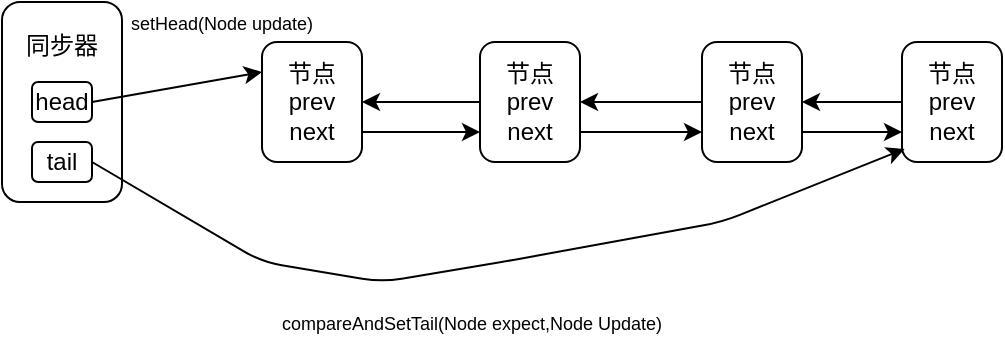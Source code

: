 <mxfile type="github" version="12.9.14" pages="3"><diagram id="eP_847Vyuw-mVTxjri37" name="第 1 页"><mxGraphModel grid="1" dx="813" dy="443" gridSize="10" guides="1" tooltips="1" connect="1" arrows="1" fold="1" page="1" pageScale="1" pageWidth="827" pageHeight="1169" math="0" shadow="0"><root><mxCell id="0"/><mxCell id="1" parent="0"/><mxCell id="uB_HwjsiyuzUnwB67kh7-3" value="同步器&lt;br&gt;&lt;br&gt;&lt;br&gt;&lt;br&gt;&lt;br&gt;" parent="1" style="rounded=1;whiteSpace=wrap;html=1;" vertex="1"><mxGeometry as="geometry" x="150" y="170" width="60" height="100"/></mxCell><mxCell id="uB_HwjsiyuzUnwB67kh7-4" value="head" parent="1" style="rounded=1;whiteSpace=wrap;html=1;" vertex="1"><mxGeometry as="geometry" x="165" y="210" width="30" height="20"/></mxCell><mxCell id="uB_HwjsiyuzUnwB67kh7-5" value="tail" parent="1" style="rounded=1;whiteSpace=wrap;html=1;" vertex="1"><mxGeometry as="geometry" x="165" y="240" width="30" height="20"/></mxCell><mxCell id="uB_HwjsiyuzUnwB67kh7-6" value="节点&lt;br&gt;prev&lt;br&gt;next" parent="1" style="rounded=1;whiteSpace=wrap;html=1;" vertex="1"><mxGeometry as="geometry" x="280" y="190" width="50" height="60"/></mxCell><mxCell id="uB_HwjsiyuzUnwB67kh7-7" value="节点&lt;br&gt;prev&lt;br&gt;next" parent="1" style="rounded=1;whiteSpace=wrap;html=1;" vertex="1"><mxGeometry as="geometry" x="389" y="190" width="50" height="60"/></mxCell><mxCell id="uB_HwjsiyuzUnwB67kh7-10" value="节点&lt;br&gt;prev&lt;br&gt;next" parent="1" style="rounded=1;whiteSpace=wrap;html=1;" vertex="1"><mxGeometry as="geometry" x="500" y="190" width="50" height="60"/></mxCell><mxCell id="uB_HwjsiyuzUnwB67kh7-11" value="节点&lt;br&gt;prev&lt;br&gt;next" parent="1" style="rounded=1;whiteSpace=wrap;html=1;" vertex="1"><mxGeometry as="geometry" x="600" y="190" width="50" height="60"/></mxCell><mxCell id="uB_HwjsiyuzUnwB67kh7-12" value="" parent="1" style="endArrow=classic;html=1;exitX=1;exitY=0.75;exitDx=0;exitDy=0;entryX=0;entryY=0.75;entryDx=0;entryDy=0;" edge="1" source="uB_HwjsiyuzUnwB67kh7-6" target="uB_HwjsiyuzUnwB67kh7-7"><mxGeometry as="geometry" width="50" height="50" relative="1"><mxPoint as="sourcePoint" x="350" y="260"/><mxPoint as="targetPoint" x="390" y="205"/><Array as="points"/></mxGeometry></mxCell><mxCell id="uB_HwjsiyuzUnwB67kh7-14" value="" parent="1" style="endArrow=classic;html=1;exitX=1;exitY=0.75;exitDx=0;exitDy=0;entryX=0;entryY=0.75;entryDx=0;entryDy=0;" edge="1" source="uB_HwjsiyuzUnwB67kh7-7" target="uB_HwjsiyuzUnwB67kh7-10"><mxGeometry as="geometry" width="50" height="50" relative="1"><mxPoint as="sourcePoint" x="340" y="245"/><mxPoint as="targetPoint" x="399" y="245"/><Array as="points"/></mxGeometry></mxCell><mxCell id="uB_HwjsiyuzUnwB67kh7-15" value="" parent="1" style="endArrow=classic;html=1;exitX=1;exitY=0.75;exitDx=0;exitDy=0;" edge="1" source="uB_HwjsiyuzUnwB67kh7-10"><mxGeometry as="geometry" width="50" height="50" relative="1"><mxPoint as="sourcePoint" x="550" y="230"/><mxPoint as="targetPoint" x="600" y="235"/><Array as="points"><mxPoint x="600" y="235"/></Array></mxGeometry></mxCell><mxCell id="uB_HwjsiyuzUnwB67kh7-17" value="" parent="1" style="endArrow=classic;html=1;entryX=1;entryY=0.5;entryDx=0;entryDy=0;" edge="1" target="uB_HwjsiyuzUnwB67kh7-6"><mxGeometry as="geometry" width="50" height="50" relative="1"><mxPoint as="sourcePoint" x="389" y="220"/><mxPoint as="targetPoint" x="439" y="170"/></mxGeometry></mxCell><mxCell id="uB_HwjsiyuzUnwB67kh7-18" value="" parent="1" style="endArrow=classic;html=1;exitX=0;exitY=0.5;exitDx=0;exitDy=0;entryX=1;entryY=0.5;entryDx=0;entryDy=0;" edge="1" source="uB_HwjsiyuzUnwB67kh7-10" target="uB_HwjsiyuzUnwB67kh7-7"><mxGeometry as="geometry" width="50" height="50" relative="1"><mxPoint as="sourcePoint" x="360" y="265"/><mxPoint as="targetPoint" x="419" y="265"/><Array as="points"/></mxGeometry></mxCell><mxCell id="uB_HwjsiyuzUnwB67kh7-19" value="" parent="1" style="endArrow=classic;html=1;exitX=0;exitY=0.5;exitDx=0;exitDy=0;entryX=1;entryY=0.5;entryDx=0;entryDy=0;" edge="1" source="uB_HwjsiyuzUnwB67kh7-11" target="uB_HwjsiyuzUnwB67kh7-10"><mxGeometry as="geometry" width="50" height="50" relative="1"><mxPoint as="sourcePoint" x="370" y="275"/><mxPoint as="targetPoint" x="429" y="275"/><Array as="points"/></mxGeometry></mxCell><mxCell id="uB_HwjsiyuzUnwB67kh7-20" value="" parent="1" style="endArrow=classic;html=1;exitX=1;exitY=0.5;exitDx=0;exitDy=0;entryX=0;entryY=0.25;entryDx=0;entryDy=0;" edge="1" source="uB_HwjsiyuzUnwB67kh7-4" target="uB_HwjsiyuzUnwB67kh7-6"><mxGeometry as="geometry" width="50" height="50" relative="1"><mxPoint as="sourcePoint" x="380" y="285"/><mxPoint as="targetPoint" x="439" y="285"/><Array as="points"/></mxGeometry></mxCell><mxCell id="uB_HwjsiyuzUnwB67kh7-23" value="" parent="1" style="endArrow=classic;html=1;exitX=1;exitY=0.5;exitDx=0;exitDy=0;entryX=0.026;entryY=0.891;entryDx=0;entryDy=0;entryPerimeter=0;" edge="1" source="uB_HwjsiyuzUnwB67kh7-5" target="uB_HwjsiyuzUnwB67kh7-11"><mxGeometry as="geometry" width="50" height="50" relative="1"><mxPoint as="sourcePoint" x="360" y="290"/><mxPoint as="targetPoint" x="410" y="240"/><Array as="points"><mxPoint x="280" y="300"/><mxPoint x="340" y="310"/><mxPoint x="400" y="300"/><mxPoint x="510" y="280"/></Array></mxGeometry></mxCell><mxCell id="uB_HwjsiyuzUnwB67kh7-26" value="&lt;font style=&quot;font-size: 9px&quot;&gt;setHead(Node update)&lt;/font&gt;" parent="1" style="text;html=1;strokeColor=none;fillColor=none;align=center;verticalAlign=middle;whiteSpace=wrap;rounded=0;" vertex="1"><mxGeometry as="geometry" x="210" y="170" width="100" height="20"/></mxCell><mxCell id="uB_HwjsiyuzUnwB67kh7-27" value="&lt;font style=&quot;font-size: 9px&quot;&gt;compareAndSetTail(Node expect,Node Update)&lt;/font&gt;" parent="1" style="text;html=1;strokeColor=none;fillColor=none;align=center;verticalAlign=middle;whiteSpace=wrap;rounded=0;" vertex="1"><mxGeometry as="geometry" x="280" y="320" width="210" height="20"/></mxCell></root></mxGraphModel></diagram><diagram id="ofNJI9Vg-7UO4p2Wr3Lk" name="第 2 页"><mxGraphModel grid="1" dx="1179" dy="642" gridSize="10" guides="1" tooltips="1" connect="1" arrows="1" fold="1" page="1" pageScale="1" pageWidth="827" pageHeight="1169" math="0" shadow="0"><root><mxCell id="_5SxBaGQtYpEy---kWjb-0"/><mxCell id="_5SxBaGQtYpEy---kWjb-1" parent="_5SxBaGQtYpEy---kWjb-0"/><mxCell id="GAL-cKNdzn8CUVdfZsde-0" value="同步器&lt;br&gt;&lt;br&gt;&lt;br&gt;&lt;br&gt;&lt;br&gt;&lt;br&gt;&lt;br&gt;&lt;br&gt;state=1&lt;br&gt;&lt;br&gt;exclusiveOwnerThread=Thread-0" parent="_5SxBaGQtYpEy---kWjb-1" style="rounded=1;whiteSpace=wrap;html=1;" vertex="1"><mxGeometry as="geometry" x="50" y="170" width="190" height="200"/></mxCell><mxCell id="GAL-cKNdzn8CUVdfZsde-1" value="head" parent="_5SxBaGQtYpEy---kWjb-1" style="rounded=1;whiteSpace=wrap;html=1;" vertex="1"><mxGeometry as="geometry" x="130" y="240" width="30" height="20"/></mxCell><mxCell id="GAL-cKNdzn8CUVdfZsde-2" value="tail" parent="_5SxBaGQtYpEy---kWjb-1" style="rounded=1;whiteSpace=wrap;html=1;" vertex="1"><mxGeometry as="geometry" x="130" y="280" width="30" height="20"/></mxCell><mxCell id="GAL-cKNdzn8CUVdfZsde-3" value="节点&lt;br&gt;prev=null&lt;br&gt;next&lt;br&gt;nextWaiter=null&lt;br&gt;waitStatus=-1&lt;br&gt;thread=null" parent="_5SxBaGQtYpEy---kWjb-1" style="rounded=1;whiteSpace=wrap;html=1;" vertex="1"><mxGeometry as="geometry" x="280" y="190" width="100" height="110"/></mxCell><mxCell id="GAL-cKNdzn8CUVdfZsde-13" value="" parent="_5SxBaGQtYpEy---kWjb-1" style="endArrow=classic;html=1;exitX=1;exitY=0.5;exitDx=0;exitDy=0;entryX=0;entryY=0.25;entryDx=0;entryDy=0;" edge="1" source="GAL-cKNdzn8CUVdfZsde-1" target="GAL-cKNdzn8CUVdfZsde-3"><mxGeometry as="geometry" width="50" height="50" relative="1"><mxPoint as="sourcePoint" x="380" y="285"/><mxPoint as="targetPoint" x="439" y="285"/><Array as="points"/></mxGeometry></mxCell><mxCell id="GAL-cKNdzn8CUVdfZsde-23" parent="_5SxBaGQtYpEy---kWjb-1" style="edgeStyle=orthogonalEdgeStyle;rounded=0;orthogonalLoop=1;jettySize=auto;html=1;entryX=1.003;entryY=0.301;entryDx=0;entryDy=0;entryPerimeter=0;" edge="1" source="GAL-cKNdzn8CUVdfZsde-19" target="GAL-cKNdzn8CUVdfZsde-3"><mxGeometry as="geometry" relative="1"><mxPoint as="targetPoint" x="380" y="230"/><Array as="points"><mxPoint x="410" y="223"/></Array></mxGeometry></mxCell><mxCell id="GAL-cKNdzn8CUVdfZsde-19" value="&lt;span style=&quot;font: 12px / 1.2 &amp;#34;helvetica&amp;#34; ; text-align: center ; text-transform: none ; text-indent: 0px ; letter-spacing: normal ; text-decoration: none ; word-spacing: 0px ; display: inline ; float: none ; overflow-wrap: normal&quot;&gt;节点&lt;/span&gt;&lt;br style=&quot;text-align: center ; text-transform: none ; text-indent: 0px ; letter-spacing: normal ; font-family: &amp;#34;helvetica&amp;#34; ; font-size: 12px ; font-style: normal ; font-variant: normal ; font-weight: 400 ; text-decoration: none ; word-spacing: 0px&quot;&gt;&lt;span style=&quot;font: 12px / 1.2 &amp;#34;helvetica&amp;#34; ; text-align: center ; text-transform: none ; text-indent: 0px ; letter-spacing: normal ; text-decoration: none ; word-spacing: 0px ; display: inline ; float: none ; overflow-wrap: normal&quot;&gt;prev&lt;/span&gt;&lt;br style=&quot;text-align: center ; text-transform: none ; text-indent: 0px ; letter-spacing: normal ; font-family: &amp;#34;helvetica&amp;#34; ; font-size: 12px ; font-style: normal ; font-variant: normal ; font-weight: 400 ; text-decoration: none ; word-spacing: 0px&quot;&gt;&lt;span style=&quot;font: 12px / 1.2 &amp;#34;helvetica&amp;#34; ; text-align: center ; text-transform: none ; text-indent: 0px ; letter-spacing: normal ; text-decoration: none ; word-spacing: 0px ; display: inline ; float: none ; overflow-wrap: normal&quot;&gt;next&lt;/span&gt;&lt;br style=&quot;text-align: center ; text-transform: none ; text-indent: 0px ; letter-spacing: normal ; font-family: &amp;#34;helvetica&amp;#34; ; font-size: 12px ; font-style: normal ; font-variant: normal ; font-weight: 400 ; text-decoration: none ; word-spacing: 0px&quot;&gt;&lt;span style=&quot;font: 12px / 1.2 &amp;#34;helvetica&amp;#34; ; text-align: center ; text-transform: none ; text-indent: 0px ; letter-spacing: normal ; text-decoration: none ; word-spacing: 0px ; display: inline ; float: none ; overflow-wrap: normal&quot;&gt;nextWaiter=null&lt;/span&gt;&lt;br style=&quot;text-align: center ; text-transform: none ; text-indent: 0px ; letter-spacing: normal ; font-family: &amp;#34;helvetica&amp;#34; ; font-size: 12px ; font-style: normal ; font-variant: normal ; font-weight: 400 ; text-decoration: none ; word-spacing: 0px&quot;&gt;&lt;span style=&quot;font: 12px / 1.2 &amp;#34;helvetica&amp;#34; ; text-align: center ; text-transform: none ; text-indent: 0px ; letter-spacing: normal ; text-decoration: none ; word-spacing: 0px ; display: inline ; float: none ; overflow-wrap: normal&quot;&gt;waitStatus=-1&lt;/span&gt;&lt;br style=&quot;text-align: center ; text-transform: none ; text-indent: 0px ; letter-spacing: normal ; font-family: &amp;#34;helvetica&amp;#34; ; font-size: 12px ; font-style: normal ; font-variant: normal ; font-weight: 400 ; text-decoration: none ; word-spacing: 0px&quot;&gt;&lt;span style=&quot;font: 12px / 1.2 &amp;#34;helvetica&amp;#34; ; text-align: center ; text-transform: none ; text-indent: 0px ; letter-spacing: normal ; text-decoration: none ; word-spacing: 0px ; display: inline ; float: none ; overflow-wrap: normal&quot;&gt;thread=Thread-1&lt;/span&gt;" parent="_5SxBaGQtYpEy---kWjb-1" style="rounded=1;whiteSpace=wrap;html=1;" vertex="1"><mxGeometry as="geometry" x="440" y="190" width="100" height="110"/></mxCell><mxCell id="GAL-cKNdzn8CUVdfZsde-20" value="&lt;span style=&quot;font: 12px / 1.2 &amp;#34;helvetica&amp;#34; ; text-align: center ; text-transform: none ; text-indent: 0px ; letter-spacing: normal ; text-decoration: none ; word-spacing: 0px ; display: inline ; float: none ; overflow-wrap: normal&quot;&gt;节点&lt;/span&gt;&lt;br style=&quot;text-align: center ; text-transform: none ; text-indent: 0px ; letter-spacing: normal ; font-family: &amp;#34;helvetica&amp;#34; ; font-size: 12px ; font-style: normal ; font-variant: normal ; font-weight: 400 ; text-decoration: none ; word-spacing: 0px&quot;&gt;&lt;span style=&quot;font: 12px / 1.2 &amp;#34;helvetica&amp;#34; ; text-align: center ; text-transform: none ; text-indent: 0px ; letter-spacing: normal ; text-decoration: none ; word-spacing: 0px ; display: inline ; float: none ; overflow-wrap: normal&quot;&gt;prev&lt;/span&gt;&lt;br style=&quot;text-align: center ; text-transform: none ; text-indent: 0px ; letter-spacing: normal ; font-family: &amp;#34;helvetica&amp;#34; ; font-size: 12px ; font-style: normal ; font-variant: normal ; font-weight: 400 ; text-decoration: none ; word-spacing: 0px&quot;&gt;&lt;span style=&quot;font: 12px / 1.2 &amp;#34;helvetica&amp;#34; ; text-align: center ; text-transform: none ; text-indent: 0px ; letter-spacing: normal ; text-decoration: none ; word-spacing: 0px ; display: inline ; float: none ; overflow-wrap: normal&quot;&gt;next&lt;/span&gt;&lt;br style=&quot;text-align: center ; text-transform: none ; text-indent: 0px ; letter-spacing: normal ; font-family: &amp;#34;helvetica&amp;#34; ; font-size: 12px ; font-style: normal ; font-variant: normal ; font-weight: 400 ; text-decoration: none ; word-spacing: 0px&quot;&gt;&lt;span style=&quot;font: 12px / 1.2 &amp;#34;helvetica&amp;#34; ; text-align: center ; text-transform: none ; text-indent: 0px ; letter-spacing: normal ; text-decoration: none ; word-spacing: 0px ; display: inline ; float: none ; overflow-wrap: normal&quot;&gt;nextWaiter=null&lt;/span&gt;&lt;br style=&quot;text-align: center ; text-transform: none ; text-indent: 0px ; letter-spacing: normal ; font-family: &amp;#34;helvetica&amp;#34; ; font-size: 12px ; font-style: normal ; font-variant: normal ; font-weight: 400 ; text-decoration: none ; word-spacing: 0px&quot;&gt;&lt;span style=&quot;font: 12px / 1.2 &amp;#34;helvetica&amp;#34; ; text-align: center ; text-transform: none ; text-indent: 0px ; letter-spacing: normal ; text-decoration: none ; word-spacing: 0px ; display: inline ; float: none ; overflow-wrap: normal&quot;&gt;waitStatus=-1&lt;/span&gt;&lt;br style=&quot;text-align: center ; text-transform: none ; text-indent: 0px ; letter-spacing: normal ; font-family: &amp;#34;helvetica&amp;#34; ; font-size: 12px ; font-style: normal ; font-variant: normal ; font-weight: 400 ; text-decoration: none ; word-spacing: 0px&quot;&gt;&lt;span style=&quot;font: 12px / 1.2 &amp;#34;helvetica&amp;#34; ; text-align: center ; text-transform: none ; text-indent: 0px ; letter-spacing: normal ; text-decoration: none ; word-spacing: 0px ; display: inline ; float: none ; overflow-wrap: normal&quot;&gt;thread=Thread-2&lt;/span&gt;" parent="_5SxBaGQtYpEy---kWjb-1" style="rounded=1;whiteSpace=wrap;html=1;" vertex="1"><mxGeometry as="geometry" x="600" y="190" width="100" height="110"/></mxCell><mxCell id="GAL-cKNdzn8CUVdfZsde-21" value="&lt;span style=&quot;font: 12px / 1.2 &amp;#34;helvetica&amp;#34; ; text-align: center ; text-transform: none ; text-indent: 0px ; letter-spacing: normal ; text-decoration: none ; word-spacing: 0px ; display: inline ; float: none ; overflow-wrap: normal&quot;&gt;节点&lt;/span&gt;&lt;br style=&quot;text-align: center ; text-transform: none ; text-indent: 0px ; letter-spacing: normal ; font-family: &amp;#34;helvetica&amp;#34; ; font-size: 12px ; font-style: normal ; font-variant: normal ; font-weight: 400 ; text-decoration: none ; word-spacing: 0px&quot;&gt;&lt;span style=&quot;font: 12px / 1.2 &amp;#34;helvetica&amp;#34; ; text-align: center ; text-transform: none ; text-indent: 0px ; letter-spacing: normal ; text-decoration: none ; word-spacing: 0px ; display: inline ; float: none ; overflow-wrap: normal&quot;&gt;prev&lt;/span&gt;&lt;br style=&quot;text-align: center ; text-transform: none ; text-indent: 0px ; letter-spacing: normal ; font-family: &amp;#34;helvetica&amp;#34; ; font-size: 12px ; font-style: normal ; font-variant: normal ; font-weight: 400 ; text-decoration: none ; word-spacing: 0px&quot;&gt;&lt;span style=&quot;font: 12px / 1.2 &amp;#34;helvetica&amp;#34; ; text-align: center ; text-transform: none ; text-indent: 0px ; letter-spacing: normal ; text-decoration: none ; word-spacing: 0px ; display: inline ; float: none ; overflow-wrap: normal&quot;&gt;next&lt;/span&gt;&lt;br style=&quot;text-align: center ; text-transform: none ; text-indent: 0px ; letter-spacing: normal ; font-family: &amp;#34;helvetica&amp;#34; ; font-size: 12px ; font-style: normal ; font-variant: normal ; font-weight: 400 ; text-decoration: none ; word-spacing: 0px&quot;&gt;&lt;span style=&quot;font: 12px / 1.2 &amp;#34;helvetica&amp;#34; ; text-align: center ; text-transform: none ; text-indent: 0px ; letter-spacing: normal ; text-decoration: none ; word-spacing: 0px ; display: inline ; float: none ; overflow-wrap: normal&quot;&gt;nextWaiter=null&lt;/span&gt;&lt;br style=&quot;text-align: center ; text-transform: none ; text-indent: 0px ; letter-spacing: normal ; font-family: &amp;#34;helvetica&amp;#34; ; font-size: 12px ; font-style: normal ; font-variant: normal ; font-weight: 400 ; text-decoration: none ; word-spacing: 0px&quot;&gt;&lt;span style=&quot;font: 12px / 1.2 &amp;#34;helvetica&amp;#34; ; text-align: center ; text-transform: none ; text-indent: 0px ; letter-spacing: normal ; text-decoration: none ; word-spacing: 0px ; display: inline ; float: none ; overflow-wrap: normal&quot;&gt;waitStatus=0&lt;/span&gt;&lt;br style=&quot;text-align: center ; text-transform: none ; text-indent: 0px ; letter-spacing: normal ; font-family: &amp;#34;helvetica&amp;#34; ; font-size: 12px ; font-style: normal ; font-variant: normal ; font-weight: 400 ; text-decoration: none ; word-spacing: 0px&quot;&gt;&lt;span style=&quot;font: 12px / 1.2 &amp;#34;helvetica&amp;#34; ; text-align: center ; text-transform: none ; text-indent: 0px ; letter-spacing: normal ; text-decoration: none ; word-spacing: 0px ; display: inline ; float: none ; overflow-wrap: normal&quot;&gt;thread=Thread-3&lt;/span&gt;" parent="_5SxBaGQtYpEy---kWjb-1" style="rounded=1;whiteSpace=wrap;html=1;" vertex="1"><mxGeometry as="geometry" x="760" y="190" width="100" height="110"/></mxCell><mxCell id="GAL-cKNdzn8CUVdfZsde-31" value="" parent="_5SxBaGQtYpEy---kWjb-1" style="endArrow=classic;html=1;exitX=1;exitY=0.75;exitDx=0;exitDy=0;entryX=0;entryY=1;entryDx=0;entryDy=0;" edge="1" source="GAL-cKNdzn8CUVdfZsde-2" target="GAL-cKNdzn8CUVdfZsde-21"><mxGeometry as="geometry" width="50" height="50" relative="1"><mxPoint as="sourcePoint" x="500" y="430"/><mxPoint as="targetPoint" x="550" y="380"/><Array as="points"><mxPoint x="260" y="360"/><mxPoint x="380" y="380"/><mxPoint x="510" y="380"/><mxPoint x="600" y="370"/></Array></mxGeometry></mxCell><mxCell id="GAL-cKNdzn8CUVdfZsde-33" value="" parent="_5SxBaGQtYpEy---kWjb-1" style="endArrow=classic;html=1;exitX=1.001;exitY=0.451;exitDx=0;exitDy=0;exitPerimeter=0;entryX=0.003;entryY=0.451;entryDx=0;entryDy=0;entryPerimeter=0;" edge="1" source="GAL-cKNdzn8CUVdfZsde-3" target="GAL-cKNdzn8CUVdfZsde-19"><mxGeometry as="geometry" width="50" height="50" relative="1"><mxPoint as="sourcePoint" x="510" y="290"/><mxPoint as="targetPoint" x="560" y="240"/></mxGeometry></mxCell><mxCell id="GAL-cKNdzn8CUVdfZsde-38" parent="_5SxBaGQtYpEy---kWjb-1" style="edgeStyle=orthogonalEdgeStyle;rounded=0;orthogonalLoop=1;jettySize=auto;html=1;exitX=0.998;exitY=0.301;exitDx=0;exitDy=0;entryX=0.001;entryY=0.301;entryDx=0;entryDy=0;exitPerimeter=0;entryPerimeter=0;" edge="1"><mxGeometry as="geometry" relative="1"><mxPoint as="sourcePoint" x="540" y="224.36"/><mxPoint as="targetPoint" x="600.3" y="224.36"/><Array as="points"/></mxGeometry></mxCell><mxCell id="GAL-cKNdzn8CUVdfZsde-39" parent="_5SxBaGQtYpEy---kWjb-1" style="edgeStyle=orthogonalEdgeStyle;rounded=0;orthogonalLoop=1;jettySize=auto;html=1;entryX=1.004;entryY=0.438;entryDx=0;entryDy=0;entryPerimeter=0;" edge="1"><mxGeometry as="geometry" relative="1"><mxPoint as="sourcePoint" x="600.2" y="239.45"/><mxPoint as="targetPoint" x="540.6" y="239.43"/><Array as="points"><mxPoint x="570.2" y="239.25"/></Array></mxGeometry></mxCell><mxCell id="GAL-cKNdzn8CUVdfZsde-45" parent="_5SxBaGQtYpEy---kWjb-1" style="edgeStyle=orthogonalEdgeStyle;rounded=0;orthogonalLoop=1;jettySize=auto;html=1;exitX=0.998;exitY=0.301;exitDx=0;exitDy=0;entryX=0.001;entryY=0.301;entryDx=0;entryDy=0;exitPerimeter=0;entryPerimeter=0;" edge="1"><mxGeometry as="geometry" relative="1"><mxPoint as="sourcePoint" x="699.7" y="224.36"/><mxPoint as="targetPoint" x="760.0" y="224.36"/><Array as="points"/></mxGeometry></mxCell><mxCell id="GAL-cKNdzn8CUVdfZsde-46" parent="_5SxBaGQtYpEy---kWjb-1" style="edgeStyle=orthogonalEdgeStyle;rounded=0;orthogonalLoop=1;jettySize=auto;html=1;entryX=1.004;entryY=0.438;entryDx=0;entryDy=0;entryPerimeter=0;" edge="1"><mxGeometry as="geometry" relative="1"><mxPoint as="sourcePoint" x="759.9" y="239.45"/><mxPoint as="targetPoint" x="700.3" y="239.43"/><Array as="points"><mxPoint x="729.9" y="239.25"/></Array></mxGeometry></mxCell><mxCell id="GAL-cKNdzn8CUVdfZsde-47" value="Empty Node" parent="_5SxBaGQtYpEy---kWjb-1" style="text;html=1;strokeColor=none;fillColor=none;align=center;verticalAlign=middle;whiteSpace=wrap;rounded=0;" vertex="1"><mxGeometry as="geometry" x="290" y="310" width="80" height="20"/></mxCell><mxCell id="GAL-cKNdzn8CUVdfZsde-48" value="waiting Node" parent="_5SxBaGQtYpEy---kWjb-1" style="text;html=1;strokeColor=none;fillColor=none;align=center;verticalAlign=middle;whiteSpace=wrap;rounded=0;" vertex="1"><mxGeometry as="geometry" x="440" y="310" width="90" height="20"/></mxCell><mxCell id="GAL-cKNdzn8CUVdfZsde-49" value="waiting Node" parent="_5SxBaGQtYpEy---kWjb-1" style="text;html=1;strokeColor=none;fillColor=none;align=center;verticalAlign=middle;whiteSpace=wrap;rounded=0;" vertex="1"><mxGeometry as="geometry" x="605" y="310" width="90" height="20"/></mxCell><mxCell id="GAL-cKNdzn8CUVdfZsde-51" value="waiting Node" parent="_5SxBaGQtYpEy---kWjb-1" style="text;html=1;strokeColor=none;fillColor=none;align=center;verticalAlign=middle;whiteSpace=wrap;rounded=0;" vertex="1"><mxGeometry as="geometry" x="760" y="310" width="90" height="20"/></mxCell></root></mxGraphModel></diagram><diagram id="7cCuYB5GfhCd7_Ditxwn" name="第 3 页"><mxGraphModel grid="1" dx="1387" dy="1924" gridSize="10" guides="1" tooltips="1" connect="1" arrows="1" fold="1" page="1" pageScale="1" pageWidth="827" pageHeight="1169" math="0" shadow="0"><root><mxCell id="l7GejibHUyU89iVq97gD-0"/><mxCell id="l7GejibHUyU89iVq97gD-1" parent="l7GejibHUyU89iVq97gD-0"/><mxCell id="l7GejibHUyU89iVq97gD-28" parent="l7GejibHUyU89iVq97gD-1" style="edgeStyle=orthogonalEdgeStyle;rounded=0;orthogonalLoop=1;jettySize=auto;html=1;exitX=0.5;exitY=1;exitDx=0;exitDy=0;entryX=0.5;entryY=0;entryDx=0;entryDy=0;" edge="1" source="l7GejibHUyU89iVq97gD-2" target="l7GejibHUyU89iVq97gD-24"><mxGeometry as="geometry" relative="1"/></mxCell><mxCell id="l7GejibHUyU89iVq97gD-2" value="&lt;br&gt;运行(RUNNABLE)&lt;br&gt;&lt;br&gt;&lt;br&gt;&lt;br&gt;&lt;br&gt;&lt;br&gt;&lt;br&gt;&lt;br&gt;&lt;br&gt;&lt;br&gt;&lt;br&gt;&lt;br&gt;" parent="l7GejibHUyU89iVq97gD-1" style="rounded=1;whiteSpace=wrap;html=1;" vertex="1"><mxGeometry as="geometry" x="330" y="160" width="130" height="190"/></mxCell><mxCell id="l7GejibHUyU89iVq97gD-3" value="运行中&lt;br&gt;(RUNNING)" parent="l7GejibHUyU89iVq97gD-1" style="rounded=1;whiteSpace=wrap;html=1;" vertex="1"><mxGeometry as="geometry" x="350" y="200" width="90" height="40"/></mxCell><mxCell id="l7GejibHUyU89iVq97gD-5" value="运行中&lt;br&gt;(RUNNING)" parent="l7GejibHUyU89iVq97gD-1" style="rounded=1;whiteSpace=wrap;html=1;" vertex="1"><mxGeometry as="geometry" x="350" y="300" width="90" height="40"/></mxCell><mxCell id="l7GejibHUyU89iVq97gD-8" value="" parent="l7GejibHUyU89iVq97gD-1" style="endArrow=classic;html=1;entryX=0.5;entryY=1;entryDx=0;entryDy=0;exitX=0.488;exitY=-0.007;exitDx=0;exitDy=0;exitPerimeter=0;" edge="1" source="l7GejibHUyU89iVq97gD-5" target="l7GejibHUyU89iVq97gD-3"><mxGeometry as="geometry" width="50" height="50" relative="1"><mxPoint as="sourcePoint" x="360" y="300"/><mxPoint as="targetPoint" x="410" y="250"/><Array as="points"><mxPoint x="380" y="270"/></Array></mxGeometry></mxCell><mxCell id="l7GejibHUyU89iVq97gD-10" value="" parent="l7GejibHUyU89iVq97gD-1" style="endArrow=classic;html=1;entryX=0.519;entryY=0.004;entryDx=0;entryDy=0;entryPerimeter=0;exitX=0.5;exitY=1;exitDx=0;exitDy=0;" edge="1" source="l7GejibHUyU89iVq97gD-3" target="l7GejibHUyU89iVq97gD-5"><mxGeometry as="geometry" width="50" height="50" relative="1"><mxPoint as="sourcePoint" x="350" y="320"/><mxPoint as="targetPoint" x="400" y="270"/><Array as="points"><mxPoint x="410" y="270"/></Array></mxGeometry></mxCell><mxCell id="l7GejibHUyU89iVq97gD-11" value="&lt;font style=&quot;font-size: 11px;&quot;&gt;系统调度&lt;/font&gt;" parent="l7GejibHUyU89iVq97gD-1" style="text;html=1;strokeColor=none;fillColor=none;align=center;verticalAlign=middle;whiteSpace=wrap;rounded=0;fontSize=11;" vertex="1"><mxGeometry as="geometry" x="340" y="260" width="40" height="20"/></mxCell><mxCell id="l7GejibHUyU89iVq97gD-14" value="&lt;font style=&quot;font-size: 11px;&quot;&gt;&lt;br style=&quot;font-size: 11px;&quot;&gt;yield()&lt;br style=&quot;font-size: 11px;&quot;&gt;系统调度&lt;br style=&quot;font-size: 11px;&quot;&gt;&lt;br style=&quot;font-size: 11px;&quot;&gt;&lt;/font&gt;" parent="l7GejibHUyU89iVq97gD-1" style="text;html=1;strokeColor=none;fillColor=none;align=center;verticalAlign=middle;whiteSpace=wrap;rounded=0;fontSize=11;" vertex="1"><mxGeometry as="geometry" x="414" y="260" width="40" height="20"/></mxCell><mxCell id="l7GejibHUyU89iVq97gD-18" parent="l7GejibHUyU89iVq97gD-1" style="edgeStyle=orthogonalEdgeStyle;rounded=0;orthogonalLoop=1;jettySize=auto;html=1;exitX=0.5;exitY=1;exitDx=0;exitDy=0;entryX=0.5;entryY=0;entryDx=0;entryDy=0;" edge="1" source="l7GejibHUyU89iVq97gD-15" target="l7GejibHUyU89iVq97gD-2"><mxGeometry as="geometry" relative="1"/></mxCell><mxCell id="l7GejibHUyU89iVq97gD-15" value="初始状态&lt;br&gt;(NEW)" parent="l7GejibHUyU89iVq97gD-1" style="rounded=1;whiteSpace=wrap;html=1;" vertex="1"><mxGeometry as="geometry" x="335" y="40" width="120" height="60"/></mxCell><mxCell id="l7GejibHUyU89iVq97gD-17" parent="l7GejibHUyU89iVq97gD-1" style="edgeStyle=orthogonalEdgeStyle;rounded=0;orthogonalLoop=1;jettySize=auto;html=1;exitX=0.5;exitY=1;exitDx=0;exitDy=0;entryX=0.5;entryY=0;entryDx=0;entryDy=0;" edge="1" source="l7GejibHUyU89iVq97gD-16" target="l7GejibHUyU89iVq97gD-15"><mxGeometry as="geometry" relative="1"/></mxCell><mxCell id="l7GejibHUyU89iVq97gD-16" value="实例化" parent="l7GejibHUyU89iVq97gD-1" style="ellipse;whiteSpace=wrap;html=1;aspect=fixed;" vertex="1"><mxGeometry as="geometry" x="372.5" y="-30" width="45" height="45"/></mxCell><mxCell id="l7GejibHUyU89iVq97gD-19" value="&lt;font style=&quot;font-size: 9px&quot;&gt;Thread.start()&lt;/font&gt;" parent="l7GejibHUyU89iVq97gD-1" style="text;html=1;strokeColor=none;fillColor=none;align=center;verticalAlign=middle;whiteSpace=wrap;rounded=0;" vertex="1"><mxGeometry as="geometry" x="410" y="120" width="40" height="20"/></mxCell><mxCell id="l7GejibHUyU89iVq97gD-22" value="超时等待&lt;br&gt;(TIMED_WAITING)" parent="l7GejibHUyU89iVq97gD-1" style="rounded=1;whiteSpace=wrap;html=1;" vertex="1"><mxGeometry as="geometry" x="640" y="210" width="120" height="60"/></mxCell><mxCell id="l7GejibHUyU89iVq97gD-23" value="等待&lt;br&gt;(WAITING)" parent="l7GejibHUyU89iVq97gD-1" style="rounded=1;whiteSpace=wrap;html=1;" vertex="1"><mxGeometry as="geometry" x="50" y="210" width="120" height="60"/></mxCell><mxCell id="l7GejibHUyU89iVq97gD-24" value="终止&lt;br&gt;(TERMINATED)" parent="l7GejibHUyU89iVq97gD-1" style="rounded=1;whiteSpace=wrap;html=1;" vertex="1"><mxGeometry as="geometry" x="335" y="420" width="120" height="60"/></mxCell><mxCell id="l7GejibHUyU89iVq97gD-25" value="阻塞&lt;br&gt;(BLOCKED)" parent="l7GejibHUyU89iVq97gD-1" style="rounded=1;whiteSpace=wrap;html=1;" vertex="1"><mxGeometry as="geometry" x="630" y="420" width="120" height="60"/></mxCell><mxCell id="l7GejibHUyU89iVq97gD-26" value="" parent="l7GejibHUyU89iVq97gD-1" style="endArrow=classic;html=1;exitX=0;exitY=0.25;exitDx=0;exitDy=0;entryX=1.022;entryY=0.338;entryDx=0;entryDy=0;entryPerimeter=0;" edge="1" source="l7GejibHUyU89iVq97gD-22" target="l7GejibHUyU89iVq97gD-2"><mxGeometry as="geometry" width="50" height="50" relative="1"><mxPoint as="sourcePoint" x="290" y="350"/><mxPoint as="targetPoint" x="340" y="300"/><Array as="points"><mxPoint x="600" y="210"/><mxPoint x="550" y="200"/><mxPoint x="500" y="200"/></Array></mxGeometry></mxCell><mxCell id="l7GejibHUyU89iVq97gD-27" value="" parent="l7GejibHUyU89iVq97gD-1" style="endArrow=classic;html=1;exitX=1;exitY=0.5;exitDx=0;exitDy=0;entryX=0;entryY=0.75;entryDx=0;entryDy=0;" edge="1" source="l7GejibHUyU89iVq97gD-2" target="l7GejibHUyU89iVq97gD-22"><mxGeometry as="geometry" width="50" height="50" relative="1"><mxPoint as="sourcePoint" x="290" y="350"/><mxPoint as="targetPoint" x="340" y="300"/><Array as="points"><mxPoint x="500" y="270"/><mxPoint x="550" y="270"/><mxPoint x="600" y="270"/></Array></mxGeometry></mxCell><mxCell id="l7GejibHUyU89iVq97gD-29" value="&lt;font style=&quot;font-size: 11px;&quot;&gt;Object.wait(long)&lt;/font&gt;" parent="l7GejibHUyU89iVq97gD-1" style="text;html=1;strokeColor=none;fillColor=none;align=center;verticalAlign=middle;whiteSpace=wrap;rounded=0;fontSize=11;" vertex="1"><mxGeometry as="geometry" x="530" y="110" width="40" height="20"/></mxCell><mxCell id="l7GejibHUyU89iVq97gD-30" value="&lt;font style=&quot;font-size: 11px;&quot;&gt;Thread.join(long)&lt;/font&gt;" parent="l7GejibHUyU89iVq97gD-1" style="text;html=1;strokeColor=none;fillColor=none;align=center;verticalAlign=middle;whiteSpace=wrap;rounded=0;fontSize=11;" vertex="1"><mxGeometry as="geometry" x="530" y="130" width="40" height="20"/></mxCell><mxCell id="l7GejibHUyU89iVq97gD-31" value="&lt;font style=&quot;font-size: 11px;&quot;&gt;LocKSupprot.parkNanos()&lt;/font&gt;" parent="l7GejibHUyU89iVq97gD-1" style="text;html=1;strokeColor=none;fillColor=none;align=center;verticalAlign=middle;whiteSpace=wrap;rounded=0;fontSize=11;" vertex="1"><mxGeometry as="geometry" x="530" y="150" width="40" height="20"/></mxCell><mxCell id="l7GejibHUyU89iVq97gD-32" value="&lt;font style=&quot;font-size: 11px;&quot;&gt;LockSupport.parkUntil()&lt;/font&gt;" parent="l7GejibHUyU89iVq97gD-1" style="text;html=1;strokeColor=none;fillColor=none;align=center;verticalAlign=middle;whiteSpace=wrap;rounded=0;fontSize=11;" vertex="1"><mxGeometry as="geometry" x="500" y="170" width="100" height="20"/></mxCell><mxCell id="l7GejibHUyU89iVq97gD-33" value="&lt;font style=&quot;font-size: 11px;&quot;&gt;Thread.sleep(long)&lt;/font&gt;" parent="l7GejibHUyU89iVq97gD-1" style="text;html=1;strokeColor=none;fillColor=none;align=center;verticalAlign=middle;whiteSpace=wrap;rounded=0;fontSize=11;" vertex="1"><mxGeometry as="geometry" x="530" y="90" width="40" height="20"/></mxCell><mxCell id="l7GejibHUyU89iVq97gD-34" value="&lt;font style=&quot;font-size: 11px;&quot;&gt;Object.notify()&lt;/font&gt;" parent="l7GejibHUyU89iVq97gD-1" style="text;html=1;strokeColor=none;fillColor=none;align=center;verticalAlign=middle;whiteSpace=wrap;rounded=0;fontSize=11;" vertex="1"><mxGeometry as="geometry" x="520" y="270" width="40" height="20"/></mxCell><mxCell id="l7GejibHUyU89iVq97gD-35" value="&lt;font style=&quot;font-size: 11px;&quot;&gt;Object.notifyAll()&lt;/font&gt;" parent="l7GejibHUyU89iVq97gD-1" style="text;html=1;strokeColor=none;fillColor=none;align=center;verticalAlign=middle;whiteSpace=wrap;rounded=0;fontSize=11;" vertex="1"><mxGeometry as="geometry" x="520" y="285" width="40" height="20"/></mxCell><mxCell id="l7GejibHUyU89iVq97gD-36" value="&lt;font style=&quot;font-size: 11px;&quot;&gt;LockSupport.unpark(Thread)&lt;/font&gt;" parent="l7GejibHUyU89iVq97gD-1" style="text;html=1;strokeColor=none;fillColor=none;align=center;verticalAlign=middle;whiteSpace=wrap;rounded=0;fontSize=11;" vertex="1"><mxGeometry as="geometry" x="520" y="300" width="40" height="20"/></mxCell><mxCell id="l7GejibHUyU89iVq97gD-37" value="&lt;font style=&quot;font-size: 11px;&quot;&gt;超时时间到&lt;/font&gt;" parent="l7GejibHUyU89iVq97gD-1" style="text;html=1;strokeColor=none;fillColor=none;align=center;verticalAlign=middle;whiteSpace=wrap;rounded=0;fontSize=11;rotation=0;" vertex="1"><mxGeometry as="geometry" x="510" y="320" width="60" height="15"/></mxCell><mxCell id="l7GejibHUyU89iVq97gD-45" value="" parent="l7GejibHUyU89iVq97gD-1" style="endArrow=classic;html=1;entryX=0;entryY=0.25;entryDx=0;entryDy=0;exitX=0.997;exitY=0.957;exitDx=0;exitDy=0;exitPerimeter=0;" edge="1" source="l7GejibHUyU89iVq97gD-2" target="l7GejibHUyU89iVq97gD-25"><mxGeometry as="geometry" width="50" height="50" relative="1"><mxPoint as="sourcePoint" x="370" y="330"/><mxPoint as="targetPoint" x="420" y="280"/></mxGeometry></mxCell><mxCell id="l7GejibHUyU89iVq97gD-46" value="&lt;font style=&quot;font-size: 11px;&quot;&gt;等待进入synchronized方法&lt;/font&gt;" parent="l7GejibHUyU89iVq97gD-1" style="text;html=1;strokeColor=none;fillColor=none;align=center;verticalAlign=middle;whiteSpace=wrap;rounded=0;fontSize=11;" vertex="1"><mxGeometry as="geometry" x="570" y="350" width="110" height="20"/></mxCell><mxCell id="l7GejibHUyU89iVq97gD-47" value="&lt;font style=&quot;font-size: 11px;&quot;&gt;等待进入synchronized块&lt;/font&gt;" parent="l7GejibHUyU89iVq97gD-1" style="text;html=1;strokeColor=none;fillColor=none;align=center;verticalAlign=middle;whiteSpace=wrap;rounded=0;fontSize=11;" vertex="1"><mxGeometry as="geometry" x="570" y="380" width="110" height="20"/></mxCell><mxCell id="l7GejibHUyU89iVq97gD-48" value="" parent="l7GejibHUyU89iVq97gD-1" style="endArrow=classic;html=1;entryX=0.885;entryY=1.007;entryDx=0;entryDy=0;entryPerimeter=0;exitX=0;exitY=0.75;exitDx=0;exitDy=0;" edge="1" source="l7GejibHUyU89iVq97gD-25" target="l7GejibHUyU89iVq97gD-2"><mxGeometry as="geometry" width="50" height="50" relative="1"><mxPoint as="sourcePoint" x="500" y="460"/><mxPoint as="targetPoint" x="550" y="410"/></mxGeometry></mxCell><mxCell id="l7GejibHUyU89iVq97gD-49" value="&lt;font style=&quot;font-size: 9px&quot;&gt;获取到锁&lt;/font&gt;" parent="l7GejibHUyU89iVq97gD-1" style="text;html=1;strokeColor=none;fillColor=none;align=center;verticalAlign=middle;whiteSpace=wrap;rounded=0;" vertex="1"><mxGeometry as="geometry" x="500" y="450" width="110" height="20"/></mxCell><mxCell id="l7GejibHUyU89iVq97gD-51" value="&lt;font style=&quot;font-size: 11px;&quot;&gt;Object.wait()&lt;/font&gt;" parent="l7GejibHUyU89iVq97gD-1" style="text;html=1;strokeColor=none;fillColor=none;align=center;verticalAlign=middle;whiteSpace=wrap;rounded=0;fontSize=11;" vertex="1"><mxGeometry as="geometry" x="220" y="150" width="40" height="20"/></mxCell><mxCell id="l7GejibHUyU89iVq97gD-52" value="&lt;font style=&quot;font-size: 11px;&quot;&gt;LockSupport.park()&lt;/font&gt;" parent="l7GejibHUyU89iVq97gD-1" style="text;html=1;strokeColor=none;fillColor=none;align=center;verticalAlign=middle;whiteSpace=wrap;rounded=0;fontSize=11;" vertex="1"><mxGeometry as="geometry" x="220" y="170" width="40" height="20"/></mxCell><mxCell id="l7GejibHUyU89iVq97gD-53" value="&lt;font style=&quot;font-size: 11px;&quot;&gt;Object.join()&lt;/font&gt;" parent="l7GejibHUyU89iVq97gD-1" style="text;html=1;strokeColor=none;fillColor=none;align=center;verticalAlign=middle;whiteSpace=wrap;rounded=0;fontSize=11;" vertex="1"><mxGeometry as="geometry" x="220" y="130" width="40" height="20"/></mxCell><mxCell id="l7GejibHUyU89iVq97gD-54" value="" parent="l7GejibHUyU89iVq97gD-1" style="endArrow=classic;html=1;entryX=0.014;entryY=0.343;entryDx=0;entryDy=0;entryPerimeter=0;exitX=1;exitY=0.25;exitDx=0;exitDy=0;" edge="1" source="l7GejibHUyU89iVq97gD-23" target="l7GejibHUyU89iVq97gD-2"><mxGeometry as="geometry" width="50" height="50" relative="1"><mxPoint as="sourcePoint" x="170" y="240"/><mxPoint as="targetPoint" x="220" y="190"/><Array as="points"><mxPoint x="200" y="200"/><mxPoint x="250" y="200"/><mxPoint x="300" y="200"/></Array></mxGeometry></mxCell><mxCell id="l7GejibHUyU89iVq97gD-56" value="" parent="l7GejibHUyU89iVq97gD-1" style="endArrow=classic;html=1;exitX=-0.008;exitY=0.526;exitDx=0;exitDy=0;exitPerimeter=0;entryX=1;entryY=0.851;entryDx=0;entryDy=0;entryPerimeter=0;" edge="1" source="l7GejibHUyU89iVq97gD-2" target="l7GejibHUyU89iVq97gD-23"><mxGeometry as="geometry" width="50" height="50" relative="1"><mxPoint as="sourcePoint" x="370" y="330"/><mxPoint as="targetPoint" x="420" y="280"/><Array as="points"><mxPoint x="300" y="280"/><mxPoint x="250" y="280"/><mxPoint x="210" y="280"/></Array></mxGeometry></mxCell><mxCell id="l7GejibHUyU89iVq97gD-59" value="&lt;font style=&quot;font-size: 11px;&quot;&gt;Object.notify()&lt;/font&gt;" parent="l7GejibHUyU89iVq97gD-1" style="text;html=1;strokeColor=none;fillColor=none;align=center;verticalAlign=middle;whiteSpace=wrap;rounded=0;fontSize=11;" vertex="1"><mxGeometry as="geometry" x="225" y="275" width="40" height="20"/></mxCell><mxCell id="l7GejibHUyU89iVq97gD-60" value="&lt;font style=&quot;font-size: 11px;&quot;&gt;Object.notifyAll()&lt;/font&gt;" parent="l7GejibHUyU89iVq97gD-1" style="text;html=1;strokeColor=none;fillColor=none;align=center;verticalAlign=middle;whiteSpace=wrap;rounded=0;fontSize=11;" vertex="1"><mxGeometry as="geometry" x="225" y="290" width="40" height="20"/></mxCell><mxCell id="l7GejibHUyU89iVq97gD-61" value="&lt;font style=&quot;font-size: 11px;&quot;&gt;LockSupport.unpark(Thread)&lt;/font&gt;" parent="l7GejibHUyU89iVq97gD-1" style="text;html=1;strokeColor=none;fillColor=none;align=center;verticalAlign=middle;whiteSpace=wrap;rounded=0;fontSize=11;" vertex="1"><mxGeometry as="geometry" x="225" y="305" width="40" height="20"/></mxCell></root></mxGraphModel></diagram></mxfile>